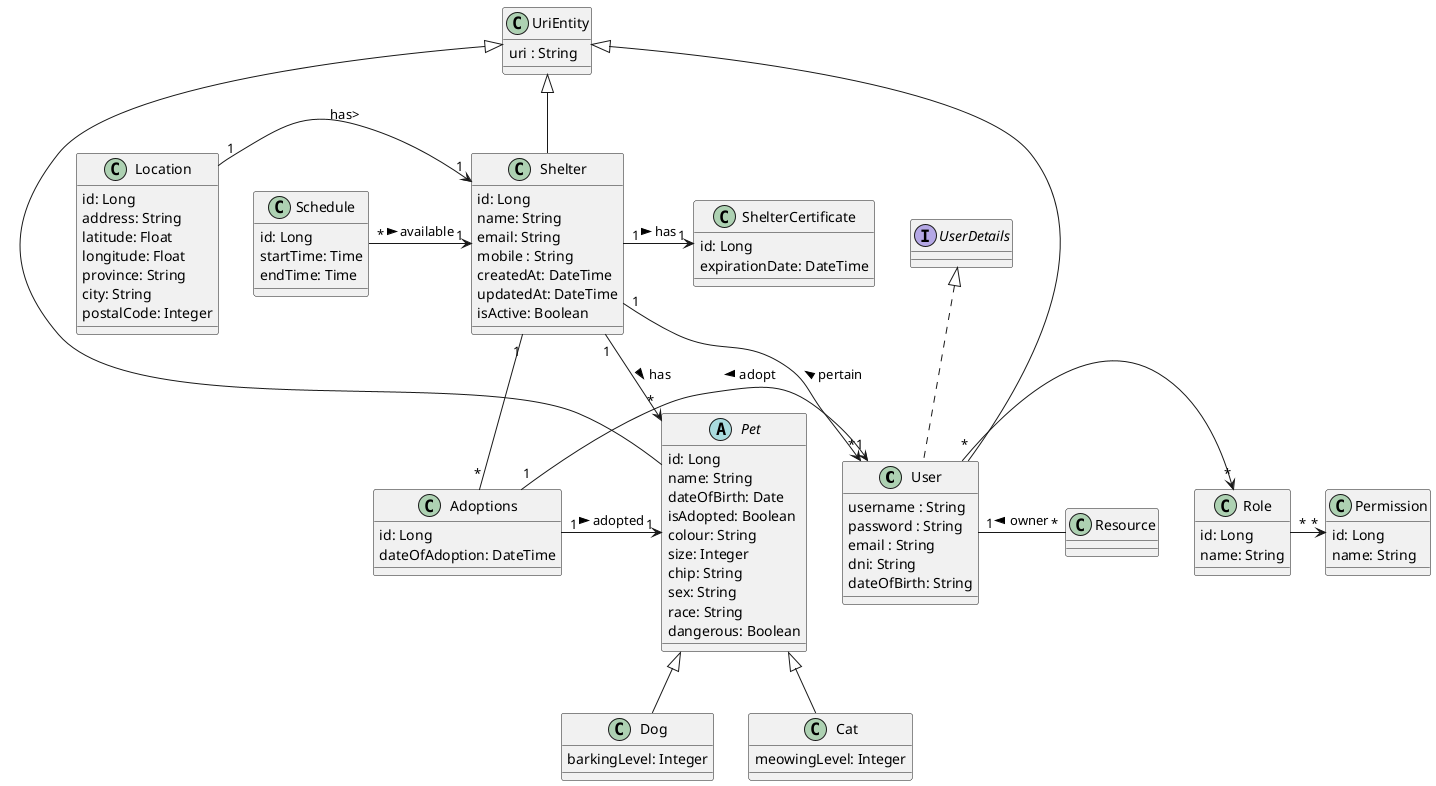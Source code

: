 @startuml
class User extends UriEntity implements UserDetails {
  username : String
  password : String
  email : String
  dni: String
  dateOfBirth: String
}


class UriEntity {
  uri : String
}
abstract class Pet extends UriEntity {
  id: Long
  name: String
  dateOfBirth: Date
  isAdopted: Boolean
  colour: String
  size: Integer
  chip: String
  sex: String
  race: String
  dangerous: Boolean
}
class Dog extends Pet {
    barkingLevel: Integer
}

class Cat extends Pet {
    meowingLevel: Integer
}

class Shelter extends UriEntity {
  id: Long
  name: String
  email: String
  mobile : String
  createdAt: DateTime
  updatedAt: DateTime
  isActive: Boolean
}

class Location {
 id: Long
 address: String
 latitude: Float
 longitude: Float
 province: String
 city: String
 postalCode: Integer
}

class ShelterCertificate {
  id: Long
  expirationDate: DateTime
}

class Schedule {
    id: Long
    startTime: Time
    endTime: Time
}

class Adoptions {
    id: Long
    dateOfAdoption: DateTime
}

class Role {
    id: Long
    name: String
}

class Permission {
    id: Long
    name: String
}


User "1" --right-- "*" Resource : owner <
Location "1" -> "1" Shelter : has>
Shelter "1" -> "*" User : < pertain
Shelter "1" -> "*" Pet : has >
Shelter "1" -> "1" ShelterCertificate : has >
Shelter "1" -- "*" Adoptions
Schedule "*" -> "1" Shelter :available >

Adoptions "1" -> "1" Pet :adopted >
Adoptions "1" -> "1" User :adopt <

User "*" -> "*" Role
Role "*" -> "*" Permission

@enduml
